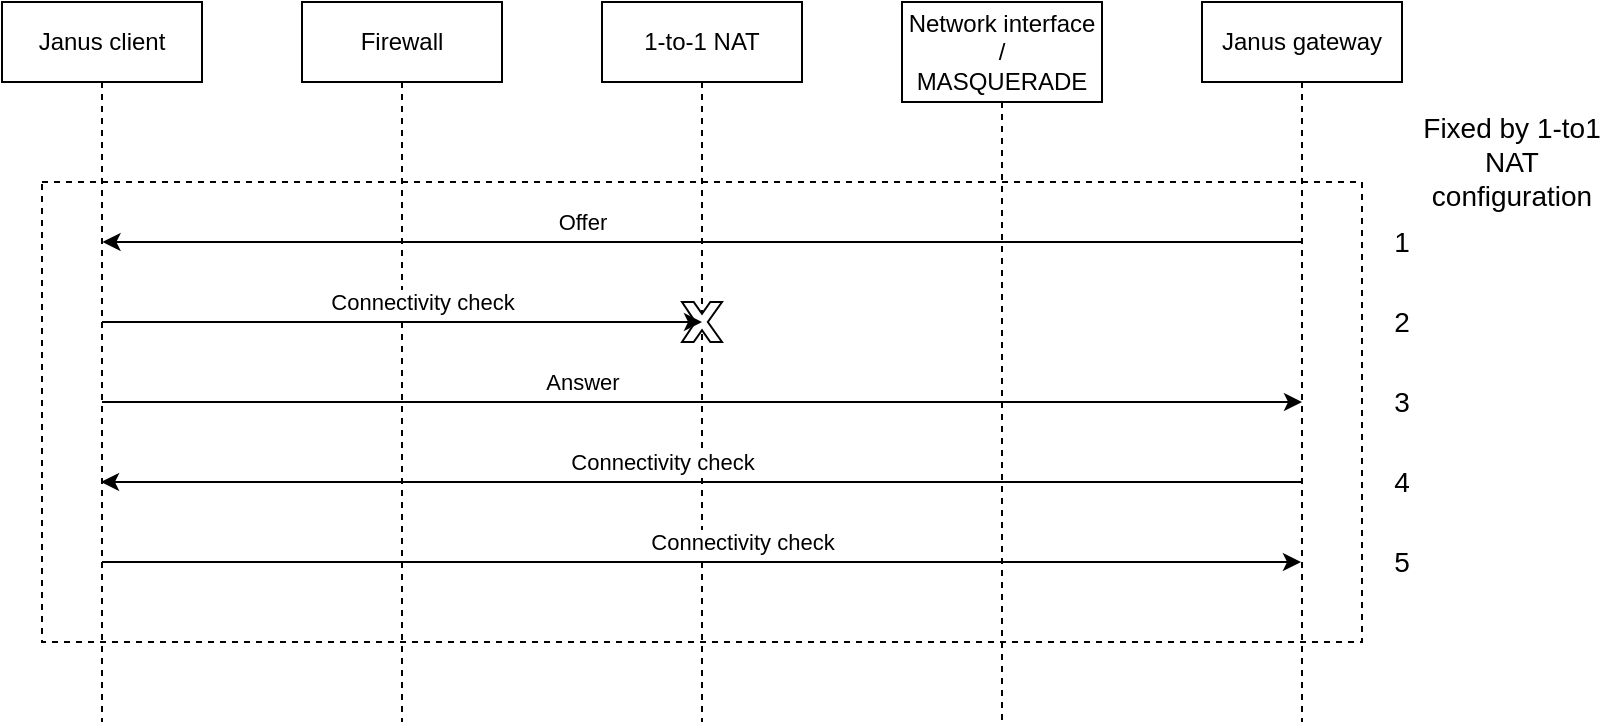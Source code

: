 <mxfile version="13.9.9" type="device"><diagram id="PuyMgJNrwu4XdrtVdwRK" name="Page-1"><mxGraphModel dx="1086" dy="806" grid="1" gridSize="10" guides="1" tooltips="1" connect="1" arrows="1" fold="1" page="1" pageScale="1" pageWidth="850" pageHeight="1100" math="0" shadow="0"><root><mxCell id="0"/><mxCell id="1" parent="0"/><mxCell id="9JtZ56Moy2-uYp20fFPO-4" value="Janus client" style="shape=umlLifeline;perimeter=lifelinePerimeter;whiteSpace=wrap;html=1;container=1;collapsible=0;recursiveResize=0;outlineConnect=0;" parent="1" vertex="1"><mxGeometry x="10" y="40" width="100" height="360" as="geometry"/></mxCell><mxCell id="9JtZ56Moy2-uYp20fFPO-6" value="Firewall" style="shape=umlLifeline;perimeter=lifelinePerimeter;whiteSpace=wrap;html=1;container=1;collapsible=0;recursiveResize=0;outlineConnect=0;" parent="1" vertex="1"><mxGeometry x="160" y="40" width="100" height="360" as="geometry"/></mxCell><mxCell id="9JtZ56Moy2-uYp20fFPO-8" value="1-to-1 NAT" style="shape=umlLifeline;perimeter=lifelinePerimeter;whiteSpace=wrap;html=1;container=1;collapsible=0;recursiveResize=0;outlineConnect=0;" parent="1" vertex="1"><mxGeometry x="310" y="40" width="100" height="360" as="geometry"/></mxCell><mxCell id="9JtZ56Moy2-uYp20fFPO-9" value="Network interface&lt;br&gt;/&lt;br&gt;MASQUERADE" style="shape=umlLifeline;perimeter=lifelinePerimeter;whiteSpace=wrap;html=1;container=1;collapsible=0;recursiveResize=0;outlineConnect=0;size=50;" parent="1" vertex="1"><mxGeometry x="460" y="40" width="100" height="360" as="geometry"/></mxCell><mxCell id="9JtZ56Moy2-uYp20fFPO-12" value="Janus gateway" style="shape=umlLifeline;perimeter=lifelinePerimeter;whiteSpace=wrap;html=1;container=1;collapsible=0;recursiveResize=0;outlineConnect=0;size=40;" parent="1" vertex="1"><mxGeometry x="610" y="40" width="100" height="360" as="geometry"/></mxCell><mxCell id="9JtZ56Moy2-uYp20fFPO-48" value="" style="rounded=0;whiteSpace=wrap;html=1;fillColor=none;dashed=1;" parent="1" vertex="1"><mxGeometry x="30" y="130" width="660" height="230" as="geometry"/></mxCell><mxCell id="9JtZ56Moy2-uYp20fFPO-49" value="" style="verticalLabelPosition=bottom;verticalAlign=top;html=1;shape=mxgraph.basic.x" parent="1" vertex="1"><mxGeometry x="350" y="190" width="20" height="20" as="geometry"/></mxCell><mxCell id="9JtZ56Moy2-uYp20fFPO-50" value="Connectivity check" style="endArrow=classic;html=1;" parent="1" edge="1"><mxGeometry x="0.067" y="-10" width="50" height="50" relative="1" as="geometry"><mxPoint x="660" y="280" as="sourcePoint"/><mxPoint x="59.5" y="280" as="targetPoint"/><mxPoint as="offset"/></mxGeometry></mxCell><mxCell id="9JtZ56Moy2-uYp20fFPO-51" value="Offer" style="endArrow=classic;html=1;" parent="1" edge="1"><mxGeometry x="0.2" y="-10" width="50" height="50" relative="1" as="geometry"><mxPoint x="659.75" y="160" as="sourcePoint"/><mxPoint x="60.25" y="160" as="targetPoint"/><mxPoint as="offset"/></mxGeometry></mxCell><mxCell id="9JtZ56Moy2-uYp20fFPO-52" value="Connectivity check" style="endArrow=classic;html=1;" parent="1" edge="1"><mxGeometry x="0.066" y="10" width="50" height="50" relative="1" as="geometry"><mxPoint x="60" y="200" as="sourcePoint"/><mxPoint x="360" y="200" as="targetPoint"/><mxPoint as="offset"/></mxGeometry></mxCell><mxCell id="9JtZ56Moy2-uYp20fFPO-53" value="Answer" style="endArrow=classic;html=1;" parent="1" edge="1"><mxGeometry x="-0.2" y="10" width="50" height="50" relative="1" as="geometry"><mxPoint x="60" y="240" as="sourcePoint"/><mxPoint x="660" y="240" as="targetPoint"/><mxPoint as="offset"/></mxGeometry></mxCell><mxCell id="9JtZ56Moy2-uYp20fFPO-54" value="Connectivity check" style="endArrow=classic;html=1;" parent="1" edge="1"><mxGeometry x="0.066" y="10" width="50" height="50" relative="1" as="geometry"><mxPoint x="60" y="320" as="sourcePoint"/><mxPoint x="659.5" y="320" as="targetPoint"/><mxPoint as="offset"/></mxGeometry></mxCell><mxCell id="9JtZ56Moy2-uYp20fFPO-55" value="1" style="text;html=1;strokeColor=none;fillColor=none;align=center;verticalAlign=middle;whiteSpace=wrap;rounded=0;fontSize=14;" parent="1" vertex="1"><mxGeometry x="690" y="150" width="40" height="20" as="geometry"/></mxCell><mxCell id="9JtZ56Moy2-uYp20fFPO-56" value="2" style="text;html=1;strokeColor=none;fillColor=none;align=center;verticalAlign=middle;whiteSpace=wrap;rounded=0;fontSize=14;" parent="1" vertex="1"><mxGeometry x="690" y="190" width="40" height="20" as="geometry"/></mxCell><mxCell id="9JtZ56Moy2-uYp20fFPO-57" value="3" style="text;html=1;strokeColor=none;fillColor=none;align=center;verticalAlign=middle;whiteSpace=wrap;rounded=0;fontSize=14;" parent="1" vertex="1"><mxGeometry x="690" y="230" width="40" height="20" as="geometry"/></mxCell><mxCell id="9JtZ56Moy2-uYp20fFPO-58" value="4" style="text;html=1;strokeColor=none;fillColor=none;align=center;verticalAlign=middle;whiteSpace=wrap;rounded=0;fontSize=14;" parent="1" vertex="1"><mxGeometry x="690" y="270" width="40" height="20" as="geometry"/></mxCell><mxCell id="9JtZ56Moy2-uYp20fFPO-59" value="5" style="text;html=1;strokeColor=none;fillColor=none;align=center;verticalAlign=middle;whiteSpace=wrap;rounded=0;fontSize=14;" parent="1" vertex="1"><mxGeometry x="690" y="310" width="40" height="20" as="geometry"/></mxCell><mxCell id="9JtZ56Moy2-uYp20fFPO-60" value="Fixed by 1-to1 NAT configuration" style="text;html=1;strokeColor=none;fillColor=none;align=center;verticalAlign=middle;whiteSpace=wrap;rounded=0;fontSize=14;" parent="1" vertex="1"><mxGeometry x="710" y="110" width="110" height="20" as="geometry"/></mxCell></root></mxGraphModel></diagram></mxfile>